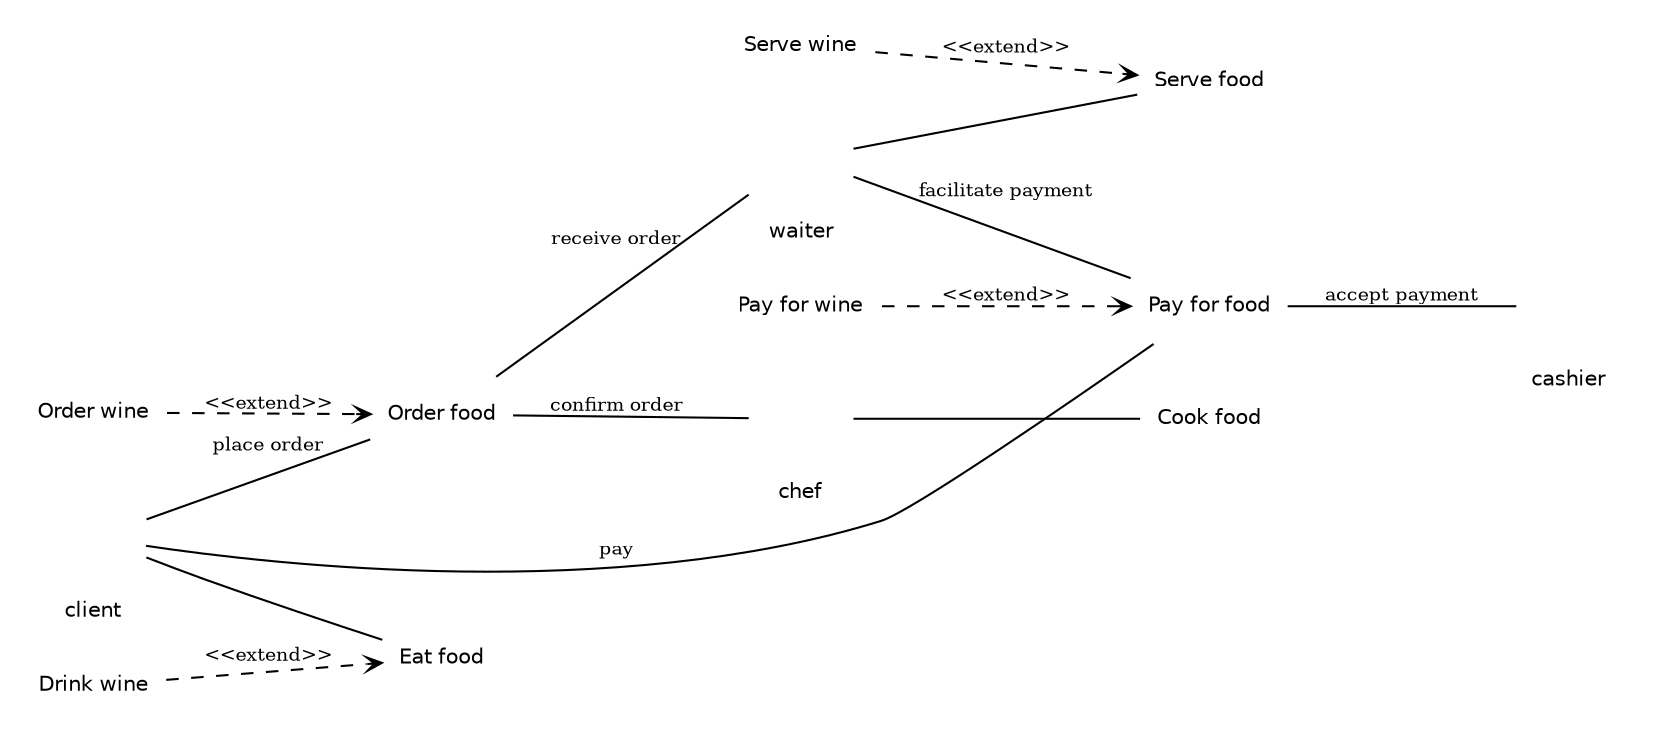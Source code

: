 digraph G {
	/* basic setup */
	rankdir = LR;
	fontname="Helvetica";
	fontsize="10";
	edge [arrowsize=0.7, arrowhead=none, fontsize="9"];

	node [shape=objective, peripheries=0, label="", fontname="Helvetica", fontsize="10"];

	/* Actors */
	subgraph clusterWaiter {
		 label="waiter"; labelloc="b"; peripheries=0; 
		 waiter [shape=actor, width=0.7, fixedsize=true];
	};
	subgraph clusterClient {
		 label="client"; labelloc="b"; peripheries=0; 
		 client [shape=actor, width=0.7, fixedsize=true];
	};

	subgraph clusterChef {
		 label="chef"; labelloc="b"; peripheries=0; 
		 chef [shape=actor, width=0.7, fixedsize=true];
	};

	subgraph clusterCashier {
		 label="cashier"; labelloc="b"; peripheries=0; 
		 cashier [shape=actor, width=0.7, fixedsize=true];
	};

	/* Objectives */
	order_food [label="Order food"];
	order_wine [label="Order wine"];
	serve_food [label="Serve food"];
	serve_wine [label="Serve wine"];
	eat_food [label="Eat food"];
	drink_wine [label="Drink wine"];
	cook_food [label="Cook food"];
	pay_food [label="Pay for food"];
	pay_wine [label="Pay for wine"];

	/* Relations */
	client->order_food [label="place order"]
	order_wine->order_food [arrowhead=vee style=dashed label="<<extend>>"]
	order_food->waiter [label="receive order"]
	order_food->chef [label="confirm order"]
	client->eat_food;
	drink_wine->eat_food [arrowhead=vee style=dashed label="<<extend>>"]
	client->pay_food [label="pay"]
	waiter->pay_food [label="facilitate payment"]
	waiter->serve_food
	serve_wine->serve_food [arrowhead=vee style=dashed label="<<extend>>"]
	pay_food->cashier [label="accept payment"]
	pay_wine->pay_food [arrowhead=vee style=dashed label="<<extend>>"]
	chef->cook_food;

}
